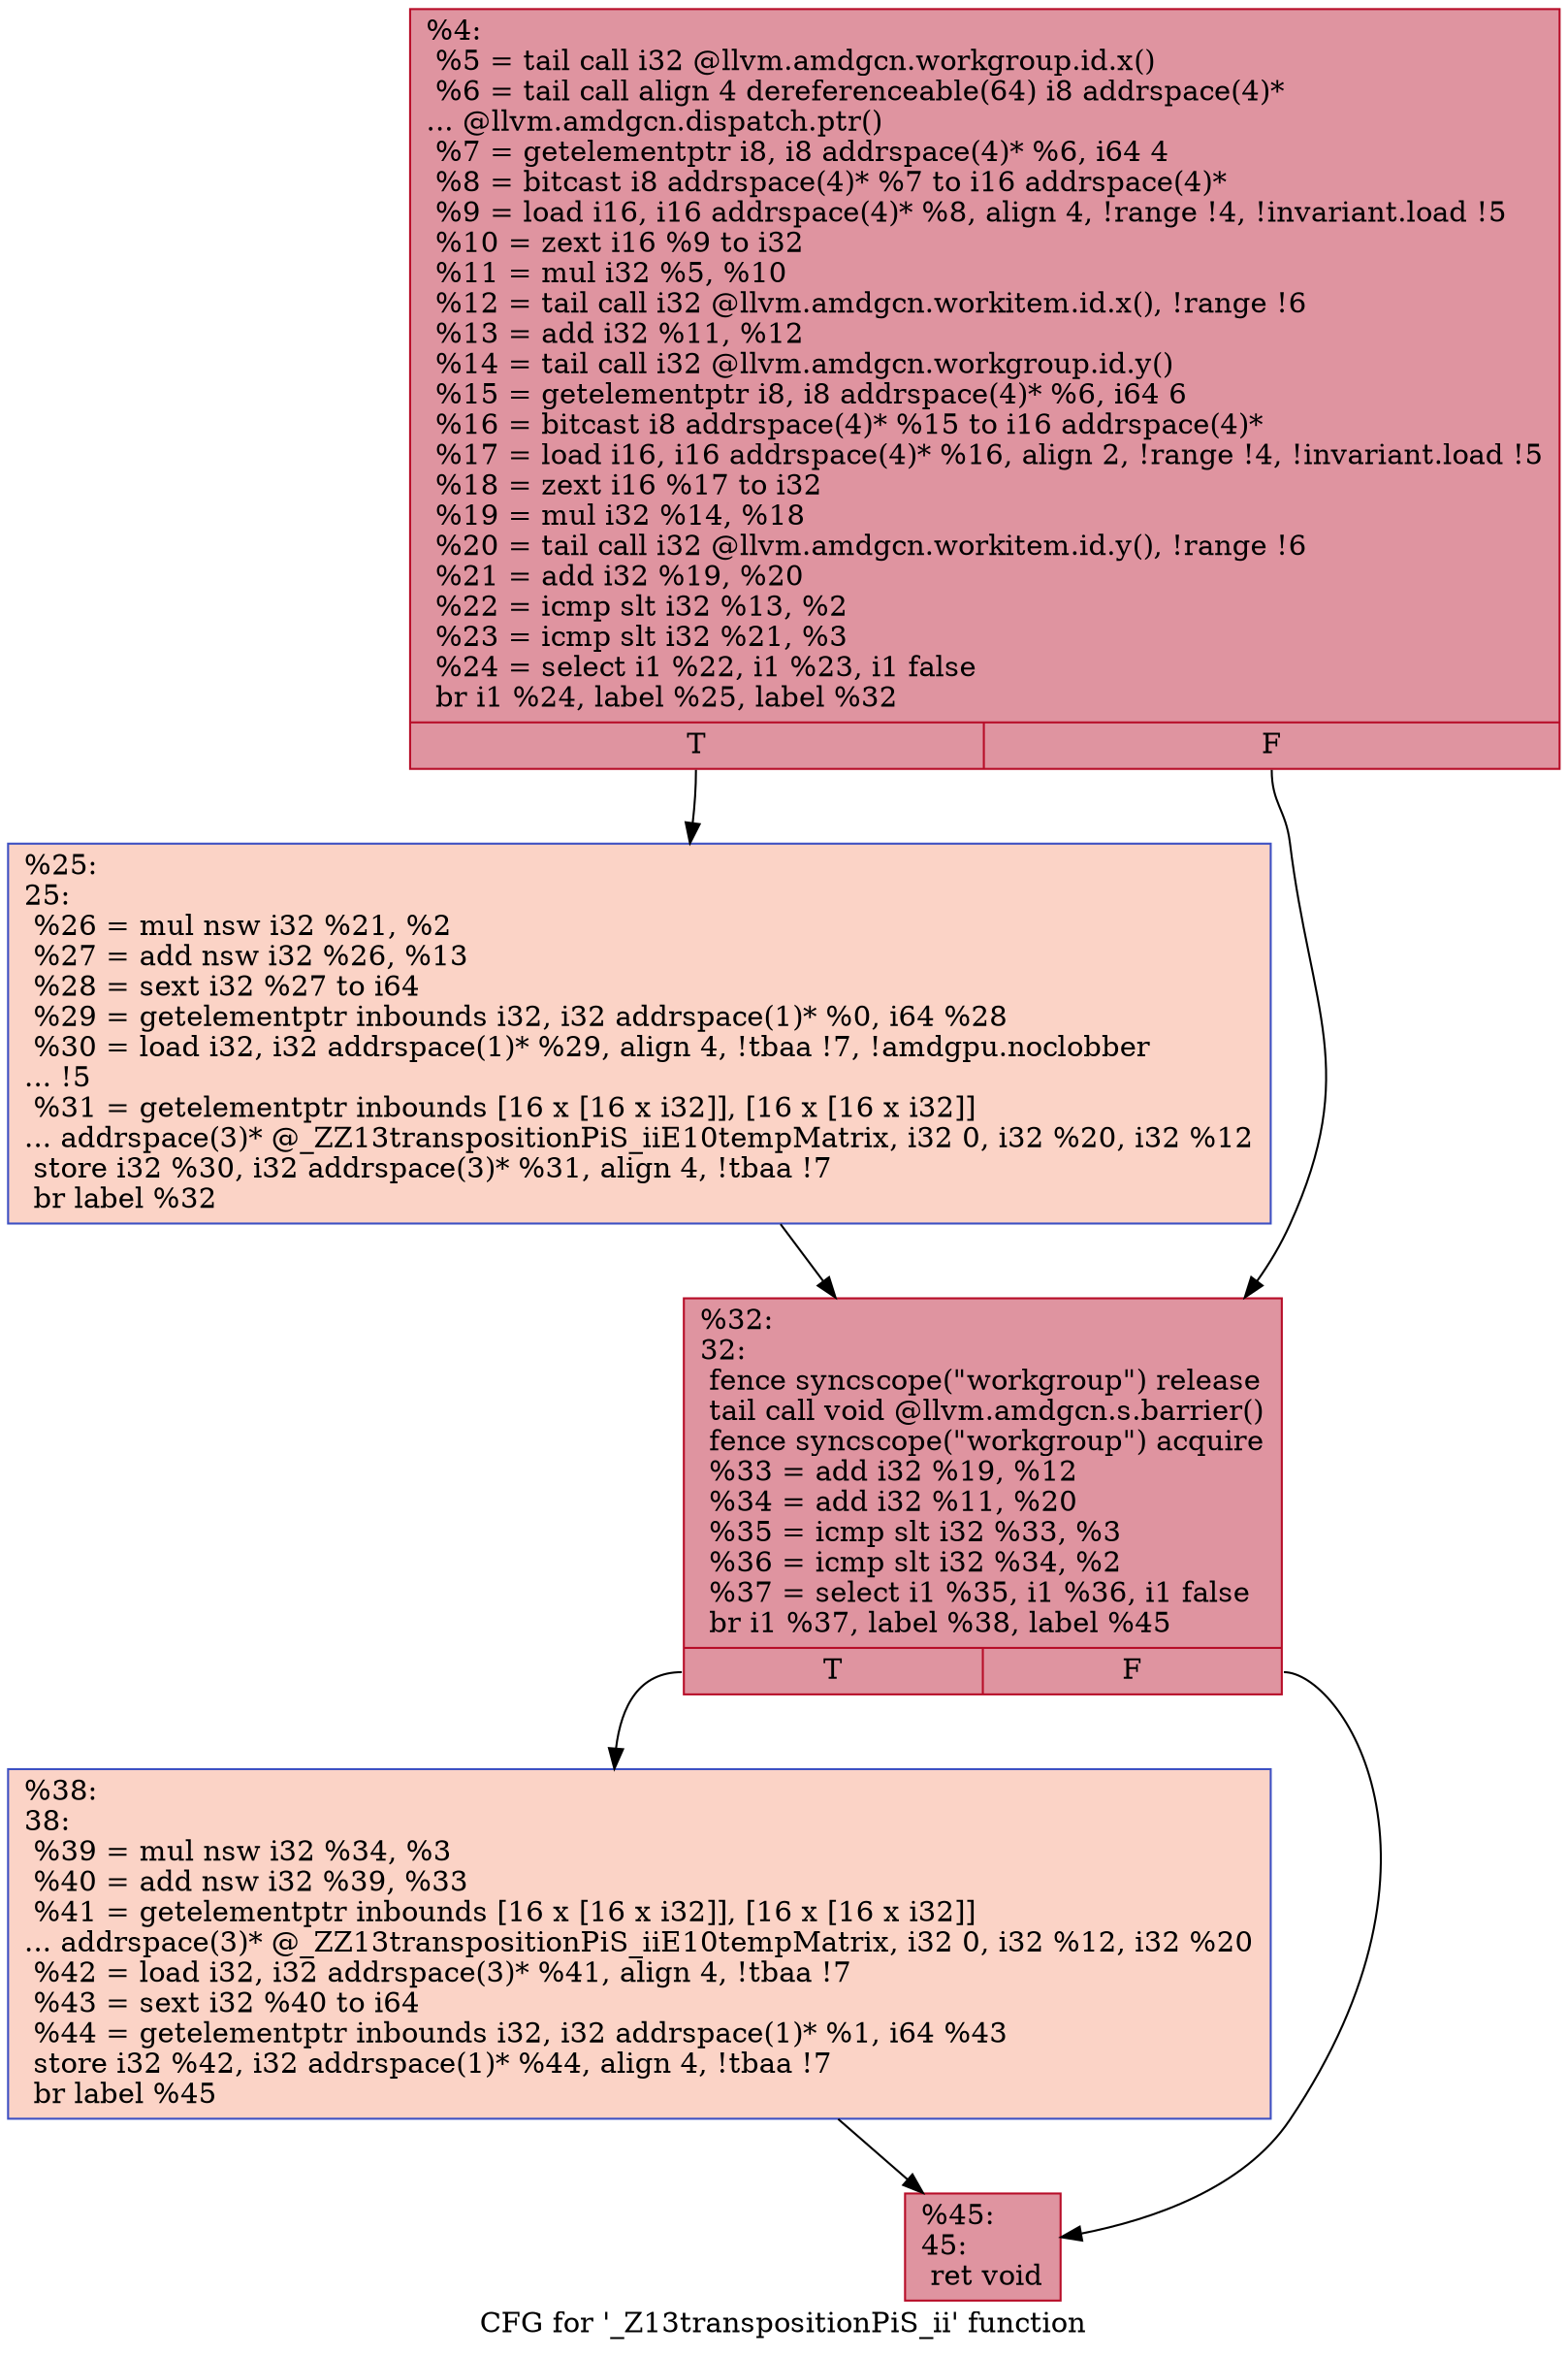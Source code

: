digraph "CFG for '_Z13transpositionPiS_ii' function" {
	label="CFG for '_Z13transpositionPiS_ii' function";

	Node0x4f8d300 [shape=record,color="#b70d28ff", style=filled, fillcolor="#b70d2870",label="{%4:\l  %5 = tail call i32 @llvm.amdgcn.workgroup.id.x()\l  %6 = tail call align 4 dereferenceable(64) i8 addrspace(4)*\l... @llvm.amdgcn.dispatch.ptr()\l  %7 = getelementptr i8, i8 addrspace(4)* %6, i64 4\l  %8 = bitcast i8 addrspace(4)* %7 to i16 addrspace(4)*\l  %9 = load i16, i16 addrspace(4)* %8, align 4, !range !4, !invariant.load !5\l  %10 = zext i16 %9 to i32\l  %11 = mul i32 %5, %10\l  %12 = tail call i32 @llvm.amdgcn.workitem.id.x(), !range !6\l  %13 = add i32 %11, %12\l  %14 = tail call i32 @llvm.amdgcn.workgroup.id.y()\l  %15 = getelementptr i8, i8 addrspace(4)* %6, i64 6\l  %16 = bitcast i8 addrspace(4)* %15 to i16 addrspace(4)*\l  %17 = load i16, i16 addrspace(4)* %16, align 2, !range !4, !invariant.load !5\l  %18 = zext i16 %17 to i32\l  %19 = mul i32 %14, %18\l  %20 = tail call i32 @llvm.amdgcn.workitem.id.y(), !range !6\l  %21 = add i32 %19, %20\l  %22 = icmp slt i32 %13, %2\l  %23 = icmp slt i32 %21, %3\l  %24 = select i1 %22, i1 %23, i1 false\l  br i1 %24, label %25, label %32\l|{<s0>T|<s1>F}}"];
	Node0x4f8d300:s0 -> Node0x4f90da0;
	Node0x4f8d300:s1 -> Node0x4f90e30;
	Node0x4f90da0 [shape=record,color="#3d50c3ff", style=filled, fillcolor="#f59c7d70",label="{%25:\l25:                                               \l  %26 = mul nsw i32 %21, %2\l  %27 = add nsw i32 %26, %13\l  %28 = sext i32 %27 to i64\l  %29 = getelementptr inbounds i32, i32 addrspace(1)* %0, i64 %28\l  %30 = load i32, i32 addrspace(1)* %29, align 4, !tbaa !7, !amdgpu.noclobber\l... !5\l  %31 = getelementptr inbounds [16 x [16 x i32]], [16 x [16 x i32]]\l... addrspace(3)* @_ZZ13transpositionPiS_iiE10tempMatrix, i32 0, i32 %20, i32 %12\l  store i32 %30, i32 addrspace(3)* %31, align 4, !tbaa !7\l  br label %32\l}"];
	Node0x4f90da0 -> Node0x4f90e30;
	Node0x4f90e30 [shape=record,color="#b70d28ff", style=filled, fillcolor="#b70d2870",label="{%32:\l32:                                               \l  fence syncscope(\"workgroup\") release\l  tail call void @llvm.amdgcn.s.barrier()\l  fence syncscope(\"workgroup\") acquire\l  %33 = add i32 %19, %12\l  %34 = add i32 %11, %20\l  %35 = icmp slt i32 %33, %3\l  %36 = icmp slt i32 %34, %2\l  %37 = select i1 %35, i1 %36, i1 false\l  br i1 %37, label %38, label %45\l|{<s0>T|<s1>F}}"];
	Node0x4f90e30:s0 -> Node0x4f922d0;
	Node0x4f90e30:s1 -> Node0x4f92320;
	Node0x4f922d0 [shape=record,color="#3d50c3ff", style=filled, fillcolor="#f59c7d70",label="{%38:\l38:                                               \l  %39 = mul nsw i32 %34, %3\l  %40 = add nsw i32 %39, %33\l  %41 = getelementptr inbounds [16 x [16 x i32]], [16 x [16 x i32]]\l... addrspace(3)* @_ZZ13transpositionPiS_iiE10tempMatrix, i32 0, i32 %12, i32 %20\l  %42 = load i32, i32 addrspace(3)* %41, align 4, !tbaa !7\l  %43 = sext i32 %40 to i64\l  %44 = getelementptr inbounds i32, i32 addrspace(1)* %1, i64 %43\l  store i32 %42, i32 addrspace(1)* %44, align 4, !tbaa !7\l  br label %45\l}"];
	Node0x4f922d0 -> Node0x4f92320;
	Node0x4f92320 [shape=record,color="#b70d28ff", style=filled, fillcolor="#b70d2870",label="{%45:\l45:                                               \l  ret void\l}"];
}
